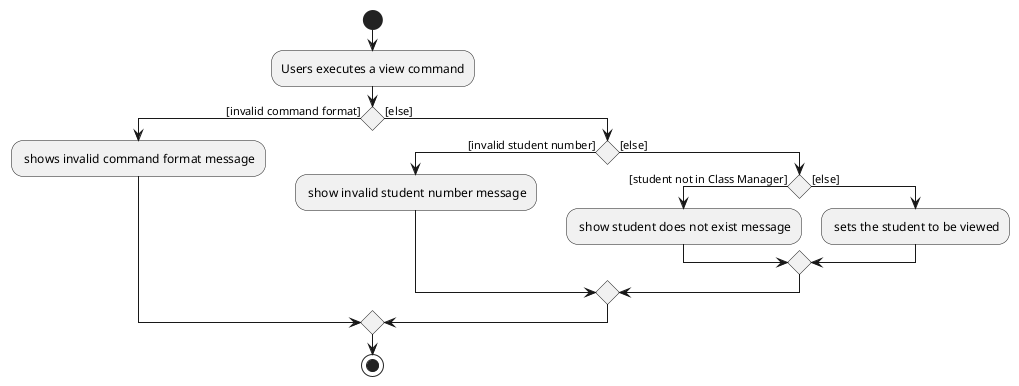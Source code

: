 @startuml
start
:Users executes a view command;

if () then ([invalid command format])
    : shows invalid command format message;
else ([else])
    if () then ([invalid student number])
        : show invalid student number message;
    else ([else])
        if () then ([student not in Class Manager])
            : show student does not exist message;
        else ([else])
            : sets the student to be viewed;
        endif
    endif
endif
stop
@enduml
